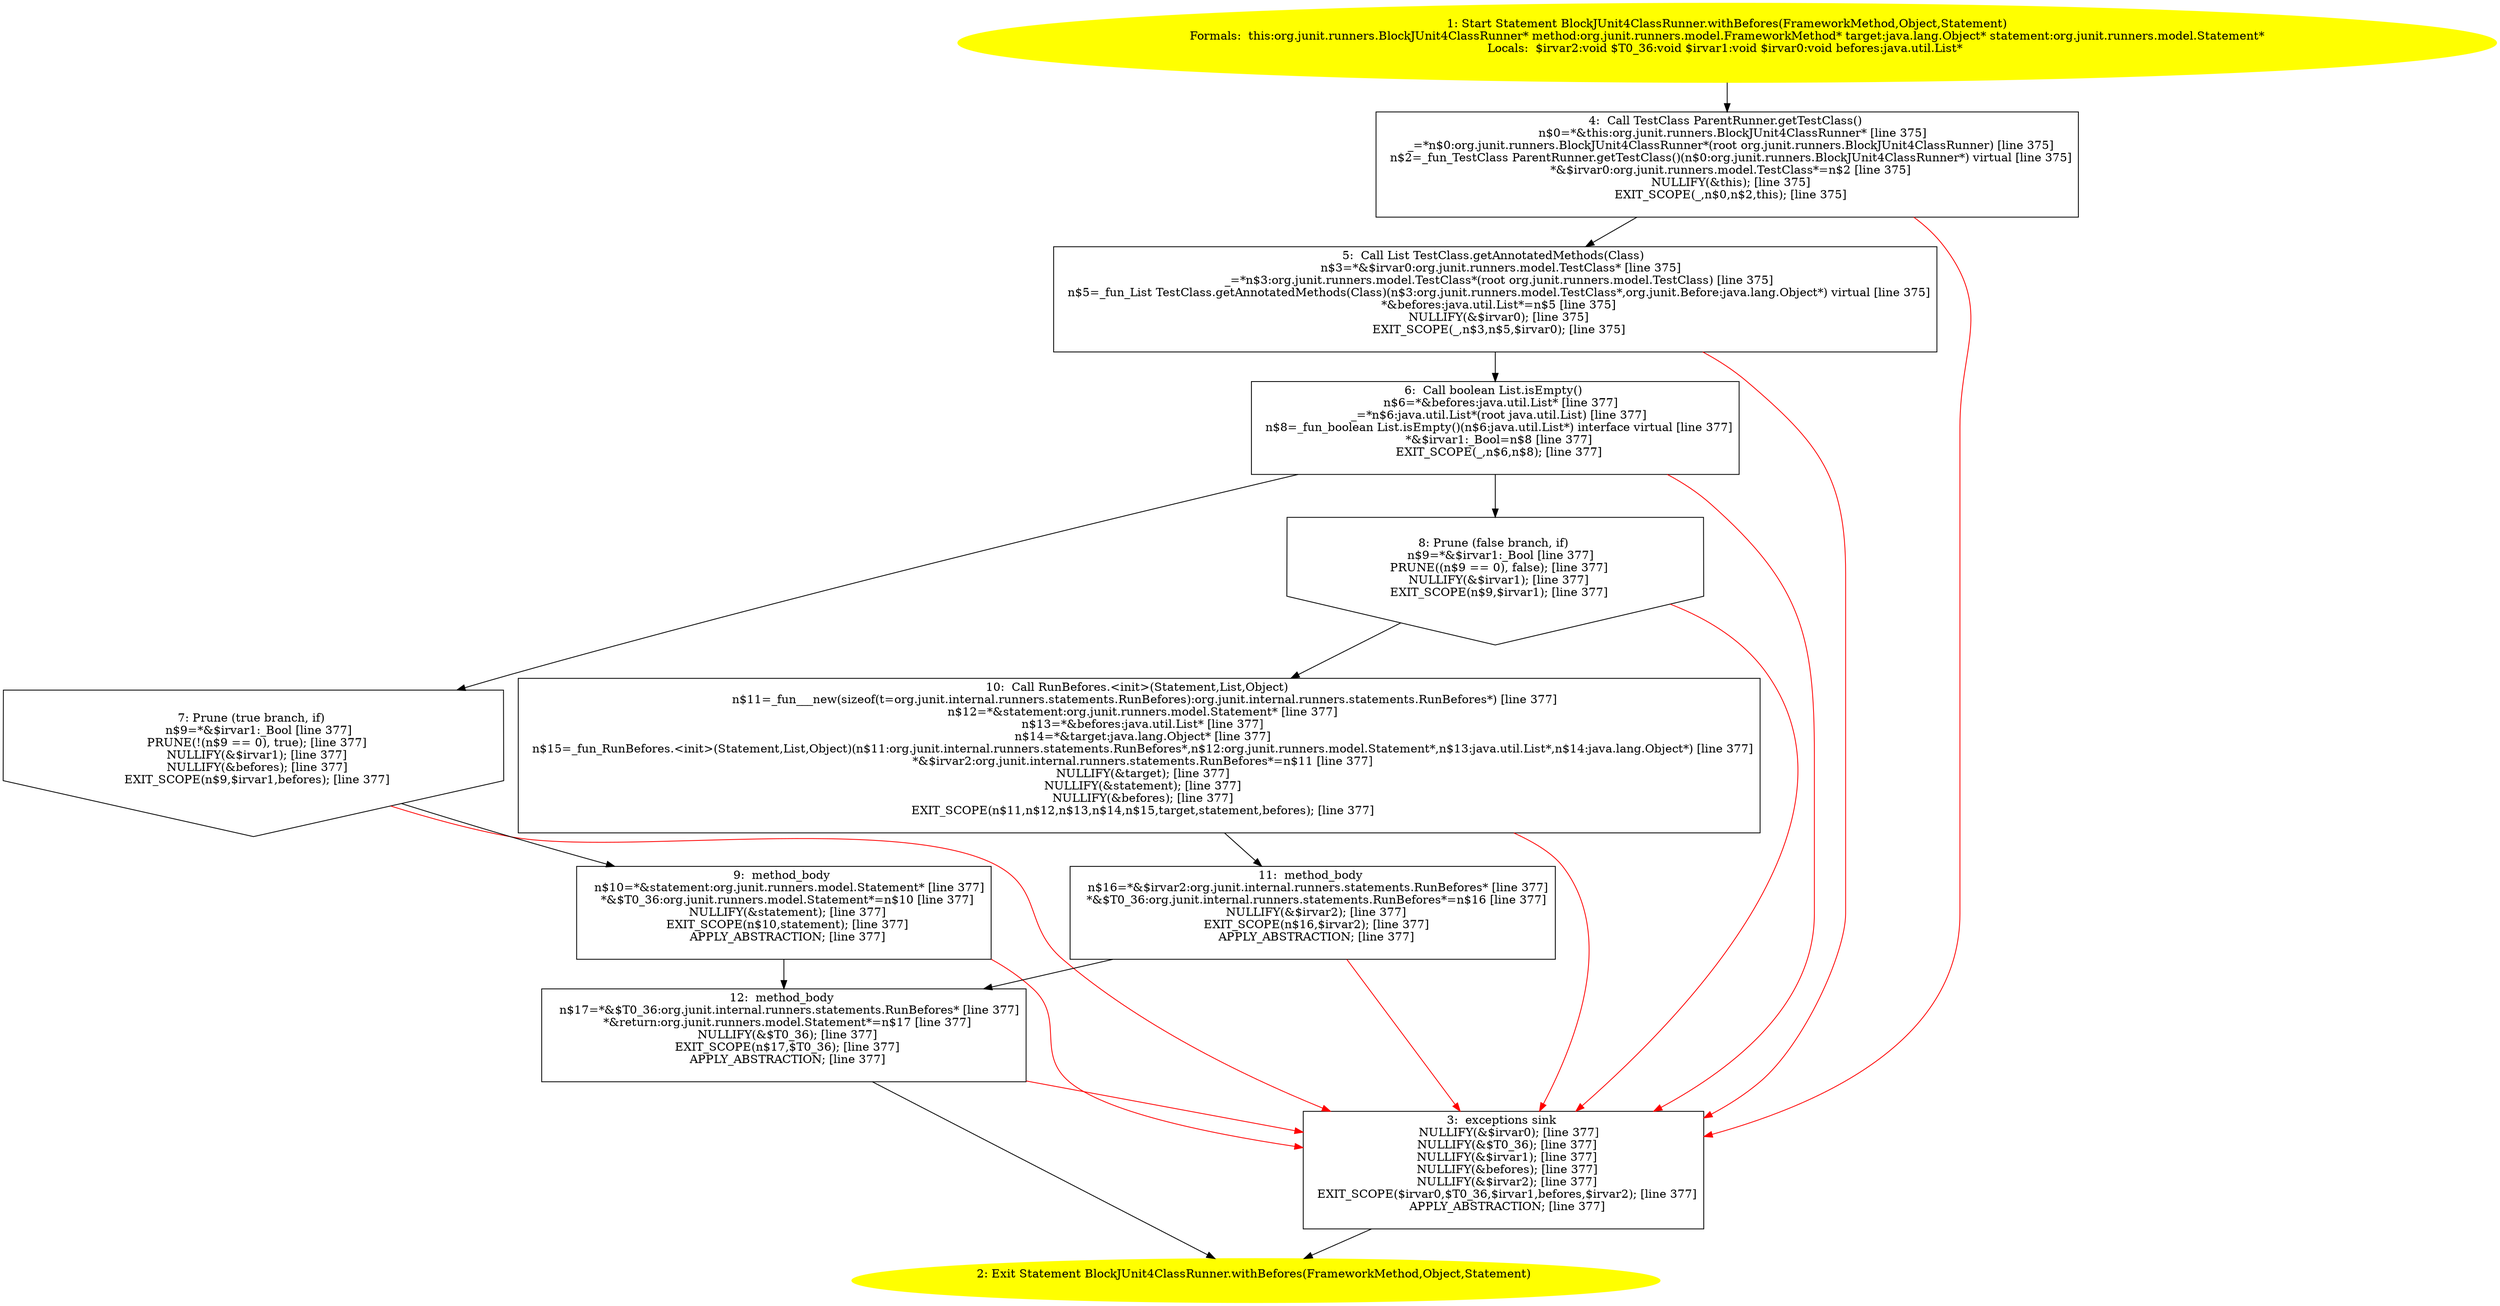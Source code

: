 /* @generated */
digraph cfg {
"org.junit.runners.BlockJUnit4ClassRunner.withBefores(org.junit.runners.model.FrameworkMethod,java.la.7c3d1ff6c0e4e2b924eb77f1d9e92041_1" [label="1: Start Statement BlockJUnit4ClassRunner.withBefores(FrameworkMethod,Object,Statement)\nFormals:  this:org.junit.runners.BlockJUnit4ClassRunner* method:org.junit.runners.model.FrameworkMethod* target:java.lang.Object* statement:org.junit.runners.model.Statement*\nLocals:  $irvar2:void $T0_36:void $irvar1:void $irvar0:void befores:java.util.List* \n  " color=yellow style=filled]
	

	 "org.junit.runners.BlockJUnit4ClassRunner.withBefores(org.junit.runners.model.FrameworkMethod,java.la.7c3d1ff6c0e4e2b924eb77f1d9e92041_1" -> "org.junit.runners.BlockJUnit4ClassRunner.withBefores(org.junit.runners.model.FrameworkMethod,java.la.7c3d1ff6c0e4e2b924eb77f1d9e92041_4" ;
"org.junit.runners.BlockJUnit4ClassRunner.withBefores(org.junit.runners.model.FrameworkMethod,java.la.7c3d1ff6c0e4e2b924eb77f1d9e92041_2" [label="2: Exit Statement BlockJUnit4ClassRunner.withBefores(FrameworkMethod,Object,Statement) \n  " color=yellow style=filled]
	

"org.junit.runners.BlockJUnit4ClassRunner.withBefores(org.junit.runners.model.FrameworkMethod,java.la.7c3d1ff6c0e4e2b924eb77f1d9e92041_3" [label="3:  exceptions sink \n   NULLIFY(&$irvar0); [line 377]\n  NULLIFY(&$T0_36); [line 377]\n  NULLIFY(&$irvar1); [line 377]\n  NULLIFY(&befores); [line 377]\n  NULLIFY(&$irvar2); [line 377]\n  EXIT_SCOPE($irvar0,$T0_36,$irvar1,befores,$irvar2); [line 377]\n  APPLY_ABSTRACTION; [line 377]\n " shape="box"]
	

	 "org.junit.runners.BlockJUnit4ClassRunner.withBefores(org.junit.runners.model.FrameworkMethod,java.la.7c3d1ff6c0e4e2b924eb77f1d9e92041_3" -> "org.junit.runners.BlockJUnit4ClassRunner.withBefores(org.junit.runners.model.FrameworkMethod,java.la.7c3d1ff6c0e4e2b924eb77f1d9e92041_2" ;
"org.junit.runners.BlockJUnit4ClassRunner.withBefores(org.junit.runners.model.FrameworkMethod,java.la.7c3d1ff6c0e4e2b924eb77f1d9e92041_4" [label="4:  Call TestClass ParentRunner.getTestClass() \n   n$0=*&this:org.junit.runners.BlockJUnit4ClassRunner* [line 375]\n  _=*n$0:org.junit.runners.BlockJUnit4ClassRunner*(root org.junit.runners.BlockJUnit4ClassRunner) [line 375]\n  n$2=_fun_TestClass ParentRunner.getTestClass()(n$0:org.junit.runners.BlockJUnit4ClassRunner*) virtual [line 375]\n  *&$irvar0:org.junit.runners.model.TestClass*=n$2 [line 375]\n  NULLIFY(&this); [line 375]\n  EXIT_SCOPE(_,n$0,n$2,this); [line 375]\n " shape="box"]
	

	 "org.junit.runners.BlockJUnit4ClassRunner.withBefores(org.junit.runners.model.FrameworkMethod,java.la.7c3d1ff6c0e4e2b924eb77f1d9e92041_4" -> "org.junit.runners.BlockJUnit4ClassRunner.withBefores(org.junit.runners.model.FrameworkMethod,java.la.7c3d1ff6c0e4e2b924eb77f1d9e92041_5" ;
	 "org.junit.runners.BlockJUnit4ClassRunner.withBefores(org.junit.runners.model.FrameworkMethod,java.la.7c3d1ff6c0e4e2b924eb77f1d9e92041_4" -> "org.junit.runners.BlockJUnit4ClassRunner.withBefores(org.junit.runners.model.FrameworkMethod,java.la.7c3d1ff6c0e4e2b924eb77f1d9e92041_3" [color="red" ];
"org.junit.runners.BlockJUnit4ClassRunner.withBefores(org.junit.runners.model.FrameworkMethod,java.la.7c3d1ff6c0e4e2b924eb77f1d9e92041_5" [label="5:  Call List TestClass.getAnnotatedMethods(Class) \n   n$3=*&$irvar0:org.junit.runners.model.TestClass* [line 375]\n  _=*n$3:org.junit.runners.model.TestClass*(root org.junit.runners.model.TestClass) [line 375]\n  n$5=_fun_List TestClass.getAnnotatedMethods(Class)(n$3:org.junit.runners.model.TestClass*,org.junit.Before:java.lang.Object*) virtual [line 375]\n  *&befores:java.util.List*=n$5 [line 375]\n  NULLIFY(&$irvar0); [line 375]\n  EXIT_SCOPE(_,n$3,n$5,$irvar0); [line 375]\n " shape="box"]
	

	 "org.junit.runners.BlockJUnit4ClassRunner.withBefores(org.junit.runners.model.FrameworkMethod,java.la.7c3d1ff6c0e4e2b924eb77f1d9e92041_5" -> "org.junit.runners.BlockJUnit4ClassRunner.withBefores(org.junit.runners.model.FrameworkMethod,java.la.7c3d1ff6c0e4e2b924eb77f1d9e92041_6" ;
	 "org.junit.runners.BlockJUnit4ClassRunner.withBefores(org.junit.runners.model.FrameworkMethod,java.la.7c3d1ff6c0e4e2b924eb77f1d9e92041_5" -> "org.junit.runners.BlockJUnit4ClassRunner.withBefores(org.junit.runners.model.FrameworkMethod,java.la.7c3d1ff6c0e4e2b924eb77f1d9e92041_3" [color="red" ];
"org.junit.runners.BlockJUnit4ClassRunner.withBefores(org.junit.runners.model.FrameworkMethod,java.la.7c3d1ff6c0e4e2b924eb77f1d9e92041_6" [label="6:  Call boolean List.isEmpty() \n   n$6=*&befores:java.util.List* [line 377]\n  _=*n$6:java.util.List*(root java.util.List) [line 377]\n  n$8=_fun_boolean List.isEmpty()(n$6:java.util.List*) interface virtual [line 377]\n  *&$irvar1:_Bool=n$8 [line 377]\n  EXIT_SCOPE(_,n$6,n$8); [line 377]\n " shape="box"]
	

	 "org.junit.runners.BlockJUnit4ClassRunner.withBefores(org.junit.runners.model.FrameworkMethod,java.la.7c3d1ff6c0e4e2b924eb77f1d9e92041_6" -> "org.junit.runners.BlockJUnit4ClassRunner.withBefores(org.junit.runners.model.FrameworkMethod,java.la.7c3d1ff6c0e4e2b924eb77f1d9e92041_7" ;
	 "org.junit.runners.BlockJUnit4ClassRunner.withBefores(org.junit.runners.model.FrameworkMethod,java.la.7c3d1ff6c0e4e2b924eb77f1d9e92041_6" -> "org.junit.runners.BlockJUnit4ClassRunner.withBefores(org.junit.runners.model.FrameworkMethod,java.la.7c3d1ff6c0e4e2b924eb77f1d9e92041_8" ;
	 "org.junit.runners.BlockJUnit4ClassRunner.withBefores(org.junit.runners.model.FrameworkMethod,java.la.7c3d1ff6c0e4e2b924eb77f1d9e92041_6" -> "org.junit.runners.BlockJUnit4ClassRunner.withBefores(org.junit.runners.model.FrameworkMethod,java.la.7c3d1ff6c0e4e2b924eb77f1d9e92041_3" [color="red" ];
"org.junit.runners.BlockJUnit4ClassRunner.withBefores(org.junit.runners.model.FrameworkMethod,java.la.7c3d1ff6c0e4e2b924eb77f1d9e92041_7" [label="7: Prune (true branch, if) \n   n$9=*&$irvar1:_Bool [line 377]\n  PRUNE(!(n$9 == 0), true); [line 377]\n  NULLIFY(&$irvar1); [line 377]\n  NULLIFY(&befores); [line 377]\n  EXIT_SCOPE(n$9,$irvar1,befores); [line 377]\n " shape="invhouse"]
	

	 "org.junit.runners.BlockJUnit4ClassRunner.withBefores(org.junit.runners.model.FrameworkMethod,java.la.7c3d1ff6c0e4e2b924eb77f1d9e92041_7" -> "org.junit.runners.BlockJUnit4ClassRunner.withBefores(org.junit.runners.model.FrameworkMethod,java.la.7c3d1ff6c0e4e2b924eb77f1d9e92041_9" ;
	 "org.junit.runners.BlockJUnit4ClassRunner.withBefores(org.junit.runners.model.FrameworkMethod,java.la.7c3d1ff6c0e4e2b924eb77f1d9e92041_7" -> "org.junit.runners.BlockJUnit4ClassRunner.withBefores(org.junit.runners.model.FrameworkMethod,java.la.7c3d1ff6c0e4e2b924eb77f1d9e92041_3" [color="red" ];
"org.junit.runners.BlockJUnit4ClassRunner.withBefores(org.junit.runners.model.FrameworkMethod,java.la.7c3d1ff6c0e4e2b924eb77f1d9e92041_8" [label="8: Prune (false branch, if) \n   n$9=*&$irvar1:_Bool [line 377]\n  PRUNE((n$9 == 0), false); [line 377]\n  NULLIFY(&$irvar1); [line 377]\n  EXIT_SCOPE(n$9,$irvar1); [line 377]\n " shape="invhouse"]
	

	 "org.junit.runners.BlockJUnit4ClassRunner.withBefores(org.junit.runners.model.FrameworkMethod,java.la.7c3d1ff6c0e4e2b924eb77f1d9e92041_8" -> "org.junit.runners.BlockJUnit4ClassRunner.withBefores(org.junit.runners.model.FrameworkMethod,java.la.7c3d1ff6c0e4e2b924eb77f1d9e92041_10" ;
	 "org.junit.runners.BlockJUnit4ClassRunner.withBefores(org.junit.runners.model.FrameworkMethod,java.la.7c3d1ff6c0e4e2b924eb77f1d9e92041_8" -> "org.junit.runners.BlockJUnit4ClassRunner.withBefores(org.junit.runners.model.FrameworkMethod,java.la.7c3d1ff6c0e4e2b924eb77f1d9e92041_3" [color="red" ];
"org.junit.runners.BlockJUnit4ClassRunner.withBefores(org.junit.runners.model.FrameworkMethod,java.la.7c3d1ff6c0e4e2b924eb77f1d9e92041_9" [label="9:  method_body \n   n$10=*&statement:org.junit.runners.model.Statement* [line 377]\n  *&$T0_36:org.junit.runners.model.Statement*=n$10 [line 377]\n  NULLIFY(&statement); [line 377]\n  EXIT_SCOPE(n$10,statement); [line 377]\n  APPLY_ABSTRACTION; [line 377]\n " shape="box"]
	

	 "org.junit.runners.BlockJUnit4ClassRunner.withBefores(org.junit.runners.model.FrameworkMethod,java.la.7c3d1ff6c0e4e2b924eb77f1d9e92041_9" -> "org.junit.runners.BlockJUnit4ClassRunner.withBefores(org.junit.runners.model.FrameworkMethod,java.la.7c3d1ff6c0e4e2b924eb77f1d9e92041_12" ;
	 "org.junit.runners.BlockJUnit4ClassRunner.withBefores(org.junit.runners.model.FrameworkMethod,java.la.7c3d1ff6c0e4e2b924eb77f1d9e92041_9" -> "org.junit.runners.BlockJUnit4ClassRunner.withBefores(org.junit.runners.model.FrameworkMethod,java.la.7c3d1ff6c0e4e2b924eb77f1d9e92041_3" [color="red" ];
"org.junit.runners.BlockJUnit4ClassRunner.withBefores(org.junit.runners.model.FrameworkMethod,java.la.7c3d1ff6c0e4e2b924eb77f1d9e92041_10" [label="10:  Call RunBefores.<init>(Statement,List,Object) \n   n$11=_fun___new(sizeof(t=org.junit.internal.runners.statements.RunBefores):org.junit.internal.runners.statements.RunBefores*) [line 377]\n  n$12=*&statement:org.junit.runners.model.Statement* [line 377]\n  n$13=*&befores:java.util.List* [line 377]\n  n$14=*&target:java.lang.Object* [line 377]\n  n$15=_fun_RunBefores.<init>(Statement,List,Object)(n$11:org.junit.internal.runners.statements.RunBefores*,n$12:org.junit.runners.model.Statement*,n$13:java.util.List*,n$14:java.lang.Object*) [line 377]\n  *&$irvar2:org.junit.internal.runners.statements.RunBefores*=n$11 [line 377]\n  NULLIFY(&target); [line 377]\n  NULLIFY(&statement); [line 377]\n  NULLIFY(&befores); [line 377]\n  EXIT_SCOPE(n$11,n$12,n$13,n$14,n$15,target,statement,befores); [line 377]\n " shape="box"]
	

	 "org.junit.runners.BlockJUnit4ClassRunner.withBefores(org.junit.runners.model.FrameworkMethod,java.la.7c3d1ff6c0e4e2b924eb77f1d9e92041_10" -> "org.junit.runners.BlockJUnit4ClassRunner.withBefores(org.junit.runners.model.FrameworkMethod,java.la.7c3d1ff6c0e4e2b924eb77f1d9e92041_11" ;
	 "org.junit.runners.BlockJUnit4ClassRunner.withBefores(org.junit.runners.model.FrameworkMethod,java.la.7c3d1ff6c0e4e2b924eb77f1d9e92041_10" -> "org.junit.runners.BlockJUnit4ClassRunner.withBefores(org.junit.runners.model.FrameworkMethod,java.la.7c3d1ff6c0e4e2b924eb77f1d9e92041_3" [color="red" ];
"org.junit.runners.BlockJUnit4ClassRunner.withBefores(org.junit.runners.model.FrameworkMethod,java.la.7c3d1ff6c0e4e2b924eb77f1d9e92041_11" [label="11:  method_body \n   n$16=*&$irvar2:org.junit.internal.runners.statements.RunBefores* [line 377]\n  *&$T0_36:org.junit.internal.runners.statements.RunBefores*=n$16 [line 377]\n  NULLIFY(&$irvar2); [line 377]\n  EXIT_SCOPE(n$16,$irvar2); [line 377]\n  APPLY_ABSTRACTION; [line 377]\n " shape="box"]
	

	 "org.junit.runners.BlockJUnit4ClassRunner.withBefores(org.junit.runners.model.FrameworkMethod,java.la.7c3d1ff6c0e4e2b924eb77f1d9e92041_11" -> "org.junit.runners.BlockJUnit4ClassRunner.withBefores(org.junit.runners.model.FrameworkMethod,java.la.7c3d1ff6c0e4e2b924eb77f1d9e92041_12" ;
	 "org.junit.runners.BlockJUnit4ClassRunner.withBefores(org.junit.runners.model.FrameworkMethod,java.la.7c3d1ff6c0e4e2b924eb77f1d9e92041_11" -> "org.junit.runners.BlockJUnit4ClassRunner.withBefores(org.junit.runners.model.FrameworkMethod,java.la.7c3d1ff6c0e4e2b924eb77f1d9e92041_3" [color="red" ];
"org.junit.runners.BlockJUnit4ClassRunner.withBefores(org.junit.runners.model.FrameworkMethod,java.la.7c3d1ff6c0e4e2b924eb77f1d9e92041_12" [label="12:  method_body \n   n$17=*&$T0_36:org.junit.internal.runners.statements.RunBefores* [line 377]\n  *&return:org.junit.runners.model.Statement*=n$17 [line 377]\n  NULLIFY(&$T0_36); [line 377]\n  EXIT_SCOPE(n$17,$T0_36); [line 377]\n  APPLY_ABSTRACTION; [line 377]\n " shape="box"]
	

	 "org.junit.runners.BlockJUnit4ClassRunner.withBefores(org.junit.runners.model.FrameworkMethod,java.la.7c3d1ff6c0e4e2b924eb77f1d9e92041_12" -> "org.junit.runners.BlockJUnit4ClassRunner.withBefores(org.junit.runners.model.FrameworkMethod,java.la.7c3d1ff6c0e4e2b924eb77f1d9e92041_2" ;
	 "org.junit.runners.BlockJUnit4ClassRunner.withBefores(org.junit.runners.model.FrameworkMethod,java.la.7c3d1ff6c0e4e2b924eb77f1d9e92041_12" -> "org.junit.runners.BlockJUnit4ClassRunner.withBefores(org.junit.runners.model.FrameworkMethod,java.la.7c3d1ff6c0e4e2b924eb77f1d9e92041_3" [color="red" ];
}
